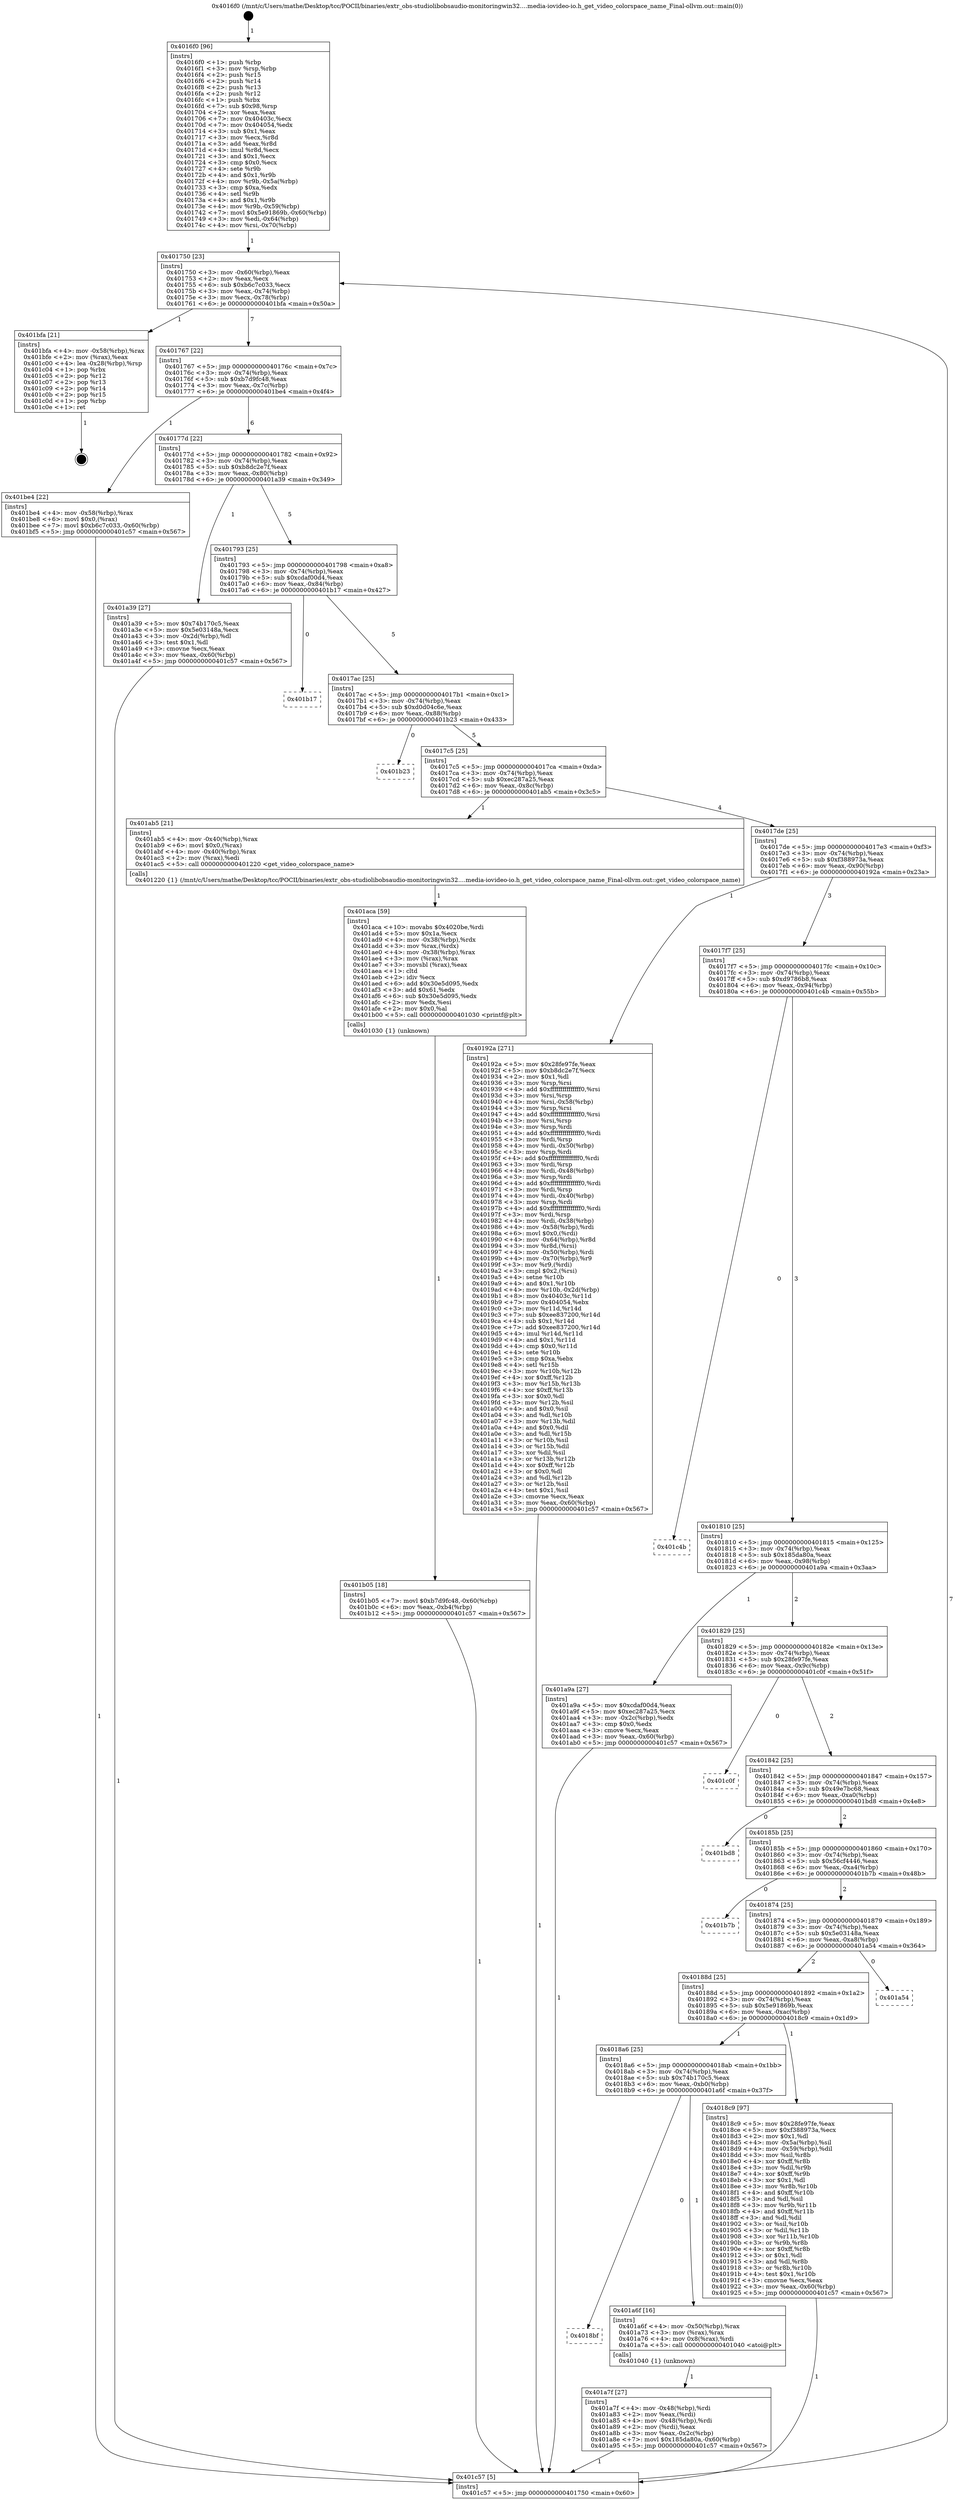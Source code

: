 digraph "0x4016f0" {
  label = "0x4016f0 (/mnt/c/Users/mathe/Desktop/tcc/POCII/binaries/extr_obs-studiolibobsaudio-monitoringwin32....media-iovideo-io.h_get_video_colorspace_name_Final-ollvm.out::main(0))"
  labelloc = "t"
  node[shape=record]

  Entry [label="",width=0.3,height=0.3,shape=circle,fillcolor=black,style=filled]
  "0x401750" [label="{
     0x401750 [23]\l
     | [instrs]\l
     &nbsp;&nbsp;0x401750 \<+3\>: mov -0x60(%rbp),%eax\l
     &nbsp;&nbsp;0x401753 \<+2\>: mov %eax,%ecx\l
     &nbsp;&nbsp;0x401755 \<+6\>: sub $0xb6c7c033,%ecx\l
     &nbsp;&nbsp;0x40175b \<+3\>: mov %eax,-0x74(%rbp)\l
     &nbsp;&nbsp;0x40175e \<+3\>: mov %ecx,-0x78(%rbp)\l
     &nbsp;&nbsp;0x401761 \<+6\>: je 0000000000401bfa \<main+0x50a\>\l
  }"]
  "0x401bfa" [label="{
     0x401bfa [21]\l
     | [instrs]\l
     &nbsp;&nbsp;0x401bfa \<+4\>: mov -0x58(%rbp),%rax\l
     &nbsp;&nbsp;0x401bfe \<+2\>: mov (%rax),%eax\l
     &nbsp;&nbsp;0x401c00 \<+4\>: lea -0x28(%rbp),%rsp\l
     &nbsp;&nbsp;0x401c04 \<+1\>: pop %rbx\l
     &nbsp;&nbsp;0x401c05 \<+2\>: pop %r12\l
     &nbsp;&nbsp;0x401c07 \<+2\>: pop %r13\l
     &nbsp;&nbsp;0x401c09 \<+2\>: pop %r14\l
     &nbsp;&nbsp;0x401c0b \<+2\>: pop %r15\l
     &nbsp;&nbsp;0x401c0d \<+1\>: pop %rbp\l
     &nbsp;&nbsp;0x401c0e \<+1\>: ret\l
  }"]
  "0x401767" [label="{
     0x401767 [22]\l
     | [instrs]\l
     &nbsp;&nbsp;0x401767 \<+5\>: jmp 000000000040176c \<main+0x7c\>\l
     &nbsp;&nbsp;0x40176c \<+3\>: mov -0x74(%rbp),%eax\l
     &nbsp;&nbsp;0x40176f \<+5\>: sub $0xb7d9fc48,%eax\l
     &nbsp;&nbsp;0x401774 \<+3\>: mov %eax,-0x7c(%rbp)\l
     &nbsp;&nbsp;0x401777 \<+6\>: je 0000000000401be4 \<main+0x4f4\>\l
  }"]
  Exit [label="",width=0.3,height=0.3,shape=circle,fillcolor=black,style=filled,peripheries=2]
  "0x401be4" [label="{
     0x401be4 [22]\l
     | [instrs]\l
     &nbsp;&nbsp;0x401be4 \<+4\>: mov -0x58(%rbp),%rax\l
     &nbsp;&nbsp;0x401be8 \<+6\>: movl $0x0,(%rax)\l
     &nbsp;&nbsp;0x401bee \<+7\>: movl $0xb6c7c033,-0x60(%rbp)\l
     &nbsp;&nbsp;0x401bf5 \<+5\>: jmp 0000000000401c57 \<main+0x567\>\l
  }"]
  "0x40177d" [label="{
     0x40177d [22]\l
     | [instrs]\l
     &nbsp;&nbsp;0x40177d \<+5\>: jmp 0000000000401782 \<main+0x92\>\l
     &nbsp;&nbsp;0x401782 \<+3\>: mov -0x74(%rbp),%eax\l
     &nbsp;&nbsp;0x401785 \<+5\>: sub $0xb8dc2e7f,%eax\l
     &nbsp;&nbsp;0x40178a \<+3\>: mov %eax,-0x80(%rbp)\l
     &nbsp;&nbsp;0x40178d \<+6\>: je 0000000000401a39 \<main+0x349\>\l
  }"]
  "0x401b05" [label="{
     0x401b05 [18]\l
     | [instrs]\l
     &nbsp;&nbsp;0x401b05 \<+7\>: movl $0xb7d9fc48,-0x60(%rbp)\l
     &nbsp;&nbsp;0x401b0c \<+6\>: mov %eax,-0xb4(%rbp)\l
     &nbsp;&nbsp;0x401b12 \<+5\>: jmp 0000000000401c57 \<main+0x567\>\l
  }"]
  "0x401a39" [label="{
     0x401a39 [27]\l
     | [instrs]\l
     &nbsp;&nbsp;0x401a39 \<+5\>: mov $0x74b170c5,%eax\l
     &nbsp;&nbsp;0x401a3e \<+5\>: mov $0x5e03148a,%ecx\l
     &nbsp;&nbsp;0x401a43 \<+3\>: mov -0x2d(%rbp),%dl\l
     &nbsp;&nbsp;0x401a46 \<+3\>: test $0x1,%dl\l
     &nbsp;&nbsp;0x401a49 \<+3\>: cmovne %ecx,%eax\l
     &nbsp;&nbsp;0x401a4c \<+3\>: mov %eax,-0x60(%rbp)\l
     &nbsp;&nbsp;0x401a4f \<+5\>: jmp 0000000000401c57 \<main+0x567\>\l
  }"]
  "0x401793" [label="{
     0x401793 [25]\l
     | [instrs]\l
     &nbsp;&nbsp;0x401793 \<+5\>: jmp 0000000000401798 \<main+0xa8\>\l
     &nbsp;&nbsp;0x401798 \<+3\>: mov -0x74(%rbp),%eax\l
     &nbsp;&nbsp;0x40179b \<+5\>: sub $0xcdaf00d4,%eax\l
     &nbsp;&nbsp;0x4017a0 \<+6\>: mov %eax,-0x84(%rbp)\l
     &nbsp;&nbsp;0x4017a6 \<+6\>: je 0000000000401b17 \<main+0x427\>\l
  }"]
  "0x401aca" [label="{
     0x401aca [59]\l
     | [instrs]\l
     &nbsp;&nbsp;0x401aca \<+10\>: movabs $0x4020be,%rdi\l
     &nbsp;&nbsp;0x401ad4 \<+5\>: mov $0x1a,%ecx\l
     &nbsp;&nbsp;0x401ad9 \<+4\>: mov -0x38(%rbp),%rdx\l
     &nbsp;&nbsp;0x401add \<+3\>: mov %rax,(%rdx)\l
     &nbsp;&nbsp;0x401ae0 \<+4\>: mov -0x38(%rbp),%rax\l
     &nbsp;&nbsp;0x401ae4 \<+3\>: mov (%rax),%rax\l
     &nbsp;&nbsp;0x401ae7 \<+3\>: movsbl (%rax),%eax\l
     &nbsp;&nbsp;0x401aea \<+1\>: cltd\l
     &nbsp;&nbsp;0x401aeb \<+2\>: idiv %ecx\l
     &nbsp;&nbsp;0x401aed \<+6\>: add $0x30e5d095,%edx\l
     &nbsp;&nbsp;0x401af3 \<+3\>: add $0x61,%edx\l
     &nbsp;&nbsp;0x401af6 \<+6\>: sub $0x30e5d095,%edx\l
     &nbsp;&nbsp;0x401afc \<+2\>: mov %edx,%esi\l
     &nbsp;&nbsp;0x401afe \<+2\>: mov $0x0,%al\l
     &nbsp;&nbsp;0x401b00 \<+5\>: call 0000000000401030 \<printf@plt\>\l
     | [calls]\l
     &nbsp;&nbsp;0x401030 \{1\} (unknown)\l
  }"]
  "0x401b17" [label="{
     0x401b17\l
  }", style=dashed]
  "0x4017ac" [label="{
     0x4017ac [25]\l
     | [instrs]\l
     &nbsp;&nbsp;0x4017ac \<+5\>: jmp 00000000004017b1 \<main+0xc1\>\l
     &nbsp;&nbsp;0x4017b1 \<+3\>: mov -0x74(%rbp),%eax\l
     &nbsp;&nbsp;0x4017b4 \<+5\>: sub $0xd0d04c6e,%eax\l
     &nbsp;&nbsp;0x4017b9 \<+6\>: mov %eax,-0x88(%rbp)\l
     &nbsp;&nbsp;0x4017bf \<+6\>: je 0000000000401b23 \<main+0x433\>\l
  }"]
  "0x401a7f" [label="{
     0x401a7f [27]\l
     | [instrs]\l
     &nbsp;&nbsp;0x401a7f \<+4\>: mov -0x48(%rbp),%rdi\l
     &nbsp;&nbsp;0x401a83 \<+2\>: mov %eax,(%rdi)\l
     &nbsp;&nbsp;0x401a85 \<+4\>: mov -0x48(%rbp),%rdi\l
     &nbsp;&nbsp;0x401a89 \<+2\>: mov (%rdi),%eax\l
     &nbsp;&nbsp;0x401a8b \<+3\>: mov %eax,-0x2c(%rbp)\l
     &nbsp;&nbsp;0x401a8e \<+7\>: movl $0x185da80a,-0x60(%rbp)\l
     &nbsp;&nbsp;0x401a95 \<+5\>: jmp 0000000000401c57 \<main+0x567\>\l
  }"]
  "0x401b23" [label="{
     0x401b23\l
  }", style=dashed]
  "0x4017c5" [label="{
     0x4017c5 [25]\l
     | [instrs]\l
     &nbsp;&nbsp;0x4017c5 \<+5\>: jmp 00000000004017ca \<main+0xda\>\l
     &nbsp;&nbsp;0x4017ca \<+3\>: mov -0x74(%rbp),%eax\l
     &nbsp;&nbsp;0x4017cd \<+5\>: sub $0xec287a25,%eax\l
     &nbsp;&nbsp;0x4017d2 \<+6\>: mov %eax,-0x8c(%rbp)\l
     &nbsp;&nbsp;0x4017d8 \<+6\>: je 0000000000401ab5 \<main+0x3c5\>\l
  }"]
  "0x4018bf" [label="{
     0x4018bf\l
  }", style=dashed]
  "0x401ab5" [label="{
     0x401ab5 [21]\l
     | [instrs]\l
     &nbsp;&nbsp;0x401ab5 \<+4\>: mov -0x40(%rbp),%rax\l
     &nbsp;&nbsp;0x401ab9 \<+6\>: movl $0x0,(%rax)\l
     &nbsp;&nbsp;0x401abf \<+4\>: mov -0x40(%rbp),%rax\l
     &nbsp;&nbsp;0x401ac3 \<+2\>: mov (%rax),%edi\l
     &nbsp;&nbsp;0x401ac5 \<+5\>: call 0000000000401220 \<get_video_colorspace_name\>\l
     | [calls]\l
     &nbsp;&nbsp;0x401220 \{1\} (/mnt/c/Users/mathe/Desktop/tcc/POCII/binaries/extr_obs-studiolibobsaudio-monitoringwin32....media-iovideo-io.h_get_video_colorspace_name_Final-ollvm.out::get_video_colorspace_name)\l
  }"]
  "0x4017de" [label="{
     0x4017de [25]\l
     | [instrs]\l
     &nbsp;&nbsp;0x4017de \<+5\>: jmp 00000000004017e3 \<main+0xf3\>\l
     &nbsp;&nbsp;0x4017e3 \<+3\>: mov -0x74(%rbp),%eax\l
     &nbsp;&nbsp;0x4017e6 \<+5\>: sub $0xf388973a,%eax\l
     &nbsp;&nbsp;0x4017eb \<+6\>: mov %eax,-0x90(%rbp)\l
     &nbsp;&nbsp;0x4017f1 \<+6\>: je 000000000040192a \<main+0x23a\>\l
  }"]
  "0x401a6f" [label="{
     0x401a6f [16]\l
     | [instrs]\l
     &nbsp;&nbsp;0x401a6f \<+4\>: mov -0x50(%rbp),%rax\l
     &nbsp;&nbsp;0x401a73 \<+3\>: mov (%rax),%rax\l
     &nbsp;&nbsp;0x401a76 \<+4\>: mov 0x8(%rax),%rdi\l
     &nbsp;&nbsp;0x401a7a \<+5\>: call 0000000000401040 \<atoi@plt\>\l
     | [calls]\l
     &nbsp;&nbsp;0x401040 \{1\} (unknown)\l
  }"]
  "0x40192a" [label="{
     0x40192a [271]\l
     | [instrs]\l
     &nbsp;&nbsp;0x40192a \<+5\>: mov $0x28fe97fe,%eax\l
     &nbsp;&nbsp;0x40192f \<+5\>: mov $0xb8dc2e7f,%ecx\l
     &nbsp;&nbsp;0x401934 \<+2\>: mov $0x1,%dl\l
     &nbsp;&nbsp;0x401936 \<+3\>: mov %rsp,%rsi\l
     &nbsp;&nbsp;0x401939 \<+4\>: add $0xfffffffffffffff0,%rsi\l
     &nbsp;&nbsp;0x40193d \<+3\>: mov %rsi,%rsp\l
     &nbsp;&nbsp;0x401940 \<+4\>: mov %rsi,-0x58(%rbp)\l
     &nbsp;&nbsp;0x401944 \<+3\>: mov %rsp,%rsi\l
     &nbsp;&nbsp;0x401947 \<+4\>: add $0xfffffffffffffff0,%rsi\l
     &nbsp;&nbsp;0x40194b \<+3\>: mov %rsi,%rsp\l
     &nbsp;&nbsp;0x40194e \<+3\>: mov %rsp,%rdi\l
     &nbsp;&nbsp;0x401951 \<+4\>: add $0xfffffffffffffff0,%rdi\l
     &nbsp;&nbsp;0x401955 \<+3\>: mov %rdi,%rsp\l
     &nbsp;&nbsp;0x401958 \<+4\>: mov %rdi,-0x50(%rbp)\l
     &nbsp;&nbsp;0x40195c \<+3\>: mov %rsp,%rdi\l
     &nbsp;&nbsp;0x40195f \<+4\>: add $0xfffffffffffffff0,%rdi\l
     &nbsp;&nbsp;0x401963 \<+3\>: mov %rdi,%rsp\l
     &nbsp;&nbsp;0x401966 \<+4\>: mov %rdi,-0x48(%rbp)\l
     &nbsp;&nbsp;0x40196a \<+3\>: mov %rsp,%rdi\l
     &nbsp;&nbsp;0x40196d \<+4\>: add $0xfffffffffffffff0,%rdi\l
     &nbsp;&nbsp;0x401971 \<+3\>: mov %rdi,%rsp\l
     &nbsp;&nbsp;0x401974 \<+4\>: mov %rdi,-0x40(%rbp)\l
     &nbsp;&nbsp;0x401978 \<+3\>: mov %rsp,%rdi\l
     &nbsp;&nbsp;0x40197b \<+4\>: add $0xfffffffffffffff0,%rdi\l
     &nbsp;&nbsp;0x40197f \<+3\>: mov %rdi,%rsp\l
     &nbsp;&nbsp;0x401982 \<+4\>: mov %rdi,-0x38(%rbp)\l
     &nbsp;&nbsp;0x401986 \<+4\>: mov -0x58(%rbp),%rdi\l
     &nbsp;&nbsp;0x40198a \<+6\>: movl $0x0,(%rdi)\l
     &nbsp;&nbsp;0x401990 \<+4\>: mov -0x64(%rbp),%r8d\l
     &nbsp;&nbsp;0x401994 \<+3\>: mov %r8d,(%rsi)\l
     &nbsp;&nbsp;0x401997 \<+4\>: mov -0x50(%rbp),%rdi\l
     &nbsp;&nbsp;0x40199b \<+4\>: mov -0x70(%rbp),%r9\l
     &nbsp;&nbsp;0x40199f \<+3\>: mov %r9,(%rdi)\l
     &nbsp;&nbsp;0x4019a2 \<+3\>: cmpl $0x2,(%rsi)\l
     &nbsp;&nbsp;0x4019a5 \<+4\>: setne %r10b\l
     &nbsp;&nbsp;0x4019a9 \<+4\>: and $0x1,%r10b\l
     &nbsp;&nbsp;0x4019ad \<+4\>: mov %r10b,-0x2d(%rbp)\l
     &nbsp;&nbsp;0x4019b1 \<+8\>: mov 0x40403c,%r11d\l
     &nbsp;&nbsp;0x4019b9 \<+7\>: mov 0x404054,%ebx\l
     &nbsp;&nbsp;0x4019c0 \<+3\>: mov %r11d,%r14d\l
     &nbsp;&nbsp;0x4019c3 \<+7\>: sub $0xee837200,%r14d\l
     &nbsp;&nbsp;0x4019ca \<+4\>: sub $0x1,%r14d\l
     &nbsp;&nbsp;0x4019ce \<+7\>: add $0xee837200,%r14d\l
     &nbsp;&nbsp;0x4019d5 \<+4\>: imul %r14d,%r11d\l
     &nbsp;&nbsp;0x4019d9 \<+4\>: and $0x1,%r11d\l
     &nbsp;&nbsp;0x4019dd \<+4\>: cmp $0x0,%r11d\l
     &nbsp;&nbsp;0x4019e1 \<+4\>: sete %r10b\l
     &nbsp;&nbsp;0x4019e5 \<+3\>: cmp $0xa,%ebx\l
     &nbsp;&nbsp;0x4019e8 \<+4\>: setl %r15b\l
     &nbsp;&nbsp;0x4019ec \<+3\>: mov %r10b,%r12b\l
     &nbsp;&nbsp;0x4019ef \<+4\>: xor $0xff,%r12b\l
     &nbsp;&nbsp;0x4019f3 \<+3\>: mov %r15b,%r13b\l
     &nbsp;&nbsp;0x4019f6 \<+4\>: xor $0xff,%r13b\l
     &nbsp;&nbsp;0x4019fa \<+3\>: xor $0x0,%dl\l
     &nbsp;&nbsp;0x4019fd \<+3\>: mov %r12b,%sil\l
     &nbsp;&nbsp;0x401a00 \<+4\>: and $0x0,%sil\l
     &nbsp;&nbsp;0x401a04 \<+3\>: and %dl,%r10b\l
     &nbsp;&nbsp;0x401a07 \<+3\>: mov %r13b,%dil\l
     &nbsp;&nbsp;0x401a0a \<+4\>: and $0x0,%dil\l
     &nbsp;&nbsp;0x401a0e \<+3\>: and %dl,%r15b\l
     &nbsp;&nbsp;0x401a11 \<+3\>: or %r10b,%sil\l
     &nbsp;&nbsp;0x401a14 \<+3\>: or %r15b,%dil\l
     &nbsp;&nbsp;0x401a17 \<+3\>: xor %dil,%sil\l
     &nbsp;&nbsp;0x401a1a \<+3\>: or %r13b,%r12b\l
     &nbsp;&nbsp;0x401a1d \<+4\>: xor $0xff,%r12b\l
     &nbsp;&nbsp;0x401a21 \<+3\>: or $0x0,%dl\l
     &nbsp;&nbsp;0x401a24 \<+3\>: and %dl,%r12b\l
     &nbsp;&nbsp;0x401a27 \<+3\>: or %r12b,%sil\l
     &nbsp;&nbsp;0x401a2a \<+4\>: test $0x1,%sil\l
     &nbsp;&nbsp;0x401a2e \<+3\>: cmovne %ecx,%eax\l
     &nbsp;&nbsp;0x401a31 \<+3\>: mov %eax,-0x60(%rbp)\l
     &nbsp;&nbsp;0x401a34 \<+5\>: jmp 0000000000401c57 \<main+0x567\>\l
  }"]
  "0x4017f7" [label="{
     0x4017f7 [25]\l
     | [instrs]\l
     &nbsp;&nbsp;0x4017f7 \<+5\>: jmp 00000000004017fc \<main+0x10c\>\l
     &nbsp;&nbsp;0x4017fc \<+3\>: mov -0x74(%rbp),%eax\l
     &nbsp;&nbsp;0x4017ff \<+5\>: sub $0xd9786b8,%eax\l
     &nbsp;&nbsp;0x401804 \<+6\>: mov %eax,-0x94(%rbp)\l
     &nbsp;&nbsp;0x40180a \<+6\>: je 0000000000401c4b \<main+0x55b\>\l
  }"]
  "0x4016f0" [label="{
     0x4016f0 [96]\l
     | [instrs]\l
     &nbsp;&nbsp;0x4016f0 \<+1\>: push %rbp\l
     &nbsp;&nbsp;0x4016f1 \<+3\>: mov %rsp,%rbp\l
     &nbsp;&nbsp;0x4016f4 \<+2\>: push %r15\l
     &nbsp;&nbsp;0x4016f6 \<+2\>: push %r14\l
     &nbsp;&nbsp;0x4016f8 \<+2\>: push %r13\l
     &nbsp;&nbsp;0x4016fa \<+2\>: push %r12\l
     &nbsp;&nbsp;0x4016fc \<+1\>: push %rbx\l
     &nbsp;&nbsp;0x4016fd \<+7\>: sub $0x98,%rsp\l
     &nbsp;&nbsp;0x401704 \<+2\>: xor %eax,%eax\l
     &nbsp;&nbsp;0x401706 \<+7\>: mov 0x40403c,%ecx\l
     &nbsp;&nbsp;0x40170d \<+7\>: mov 0x404054,%edx\l
     &nbsp;&nbsp;0x401714 \<+3\>: sub $0x1,%eax\l
     &nbsp;&nbsp;0x401717 \<+3\>: mov %ecx,%r8d\l
     &nbsp;&nbsp;0x40171a \<+3\>: add %eax,%r8d\l
     &nbsp;&nbsp;0x40171d \<+4\>: imul %r8d,%ecx\l
     &nbsp;&nbsp;0x401721 \<+3\>: and $0x1,%ecx\l
     &nbsp;&nbsp;0x401724 \<+3\>: cmp $0x0,%ecx\l
     &nbsp;&nbsp;0x401727 \<+4\>: sete %r9b\l
     &nbsp;&nbsp;0x40172b \<+4\>: and $0x1,%r9b\l
     &nbsp;&nbsp;0x40172f \<+4\>: mov %r9b,-0x5a(%rbp)\l
     &nbsp;&nbsp;0x401733 \<+3\>: cmp $0xa,%edx\l
     &nbsp;&nbsp;0x401736 \<+4\>: setl %r9b\l
     &nbsp;&nbsp;0x40173a \<+4\>: and $0x1,%r9b\l
     &nbsp;&nbsp;0x40173e \<+4\>: mov %r9b,-0x59(%rbp)\l
     &nbsp;&nbsp;0x401742 \<+7\>: movl $0x5e91869b,-0x60(%rbp)\l
     &nbsp;&nbsp;0x401749 \<+3\>: mov %edi,-0x64(%rbp)\l
     &nbsp;&nbsp;0x40174c \<+4\>: mov %rsi,-0x70(%rbp)\l
  }"]
  "0x401c4b" [label="{
     0x401c4b\l
  }", style=dashed]
  "0x401810" [label="{
     0x401810 [25]\l
     | [instrs]\l
     &nbsp;&nbsp;0x401810 \<+5\>: jmp 0000000000401815 \<main+0x125\>\l
     &nbsp;&nbsp;0x401815 \<+3\>: mov -0x74(%rbp),%eax\l
     &nbsp;&nbsp;0x401818 \<+5\>: sub $0x185da80a,%eax\l
     &nbsp;&nbsp;0x40181d \<+6\>: mov %eax,-0x98(%rbp)\l
     &nbsp;&nbsp;0x401823 \<+6\>: je 0000000000401a9a \<main+0x3aa\>\l
  }"]
  "0x401c57" [label="{
     0x401c57 [5]\l
     | [instrs]\l
     &nbsp;&nbsp;0x401c57 \<+5\>: jmp 0000000000401750 \<main+0x60\>\l
  }"]
  "0x401a9a" [label="{
     0x401a9a [27]\l
     | [instrs]\l
     &nbsp;&nbsp;0x401a9a \<+5\>: mov $0xcdaf00d4,%eax\l
     &nbsp;&nbsp;0x401a9f \<+5\>: mov $0xec287a25,%ecx\l
     &nbsp;&nbsp;0x401aa4 \<+3\>: mov -0x2c(%rbp),%edx\l
     &nbsp;&nbsp;0x401aa7 \<+3\>: cmp $0x0,%edx\l
     &nbsp;&nbsp;0x401aaa \<+3\>: cmove %ecx,%eax\l
     &nbsp;&nbsp;0x401aad \<+3\>: mov %eax,-0x60(%rbp)\l
     &nbsp;&nbsp;0x401ab0 \<+5\>: jmp 0000000000401c57 \<main+0x567\>\l
  }"]
  "0x401829" [label="{
     0x401829 [25]\l
     | [instrs]\l
     &nbsp;&nbsp;0x401829 \<+5\>: jmp 000000000040182e \<main+0x13e\>\l
     &nbsp;&nbsp;0x40182e \<+3\>: mov -0x74(%rbp),%eax\l
     &nbsp;&nbsp;0x401831 \<+5\>: sub $0x28fe97fe,%eax\l
     &nbsp;&nbsp;0x401836 \<+6\>: mov %eax,-0x9c(%rbp)\l
     &nbsp;&nbsp;0x40183c \<+6\>: je 0000000000401c0f \<main+0x51f\>\l
  }"]
  "0x4018a6" [label="{
     0x4018a6 [25]\l
     | [instrs]\l
     &nbsp;&nbsp;0x4018a6 \<+5\>: jmp 00000000004018ab \<main+0x1bb\>\l
     &nbsp;&nbsp;0x4018ab \<+3\>: mov -0x74(%rbp),%eax\l
     &nbsp;&nbsp;0x4018ae \<+5\>: sub $0x74b170c5,%eax\l
     &nbsp;&nbsp;0x4018b3 \<+6\>: mov %eax,-0xb0(%rbp)\l
     &nbsp;&nbsp;0x4018b9 \<+6\>: je 0000000000401a6f \<main+0x37f\>\l
  }"]
  "0x401c0f" [label="{
     0x401c0f\l
  }", style=dashed]
  "0x401842" [label="{
     0x401842 [25]\l
     | [instrs]\l
     &nbsp;&nbsp;0x401842 \<+5\>: jmp 0000000000401847 \<main+0x157\>\l
     &nbsp;&nbsp;0x401847 \<+3\>: mov -0x74(%rbp),%eax\l
     &nbsp;&nbsp;0x40184a \<+5\>: sub $0x49e7bc68,%eax\l
     &nbsp;&nbsp;0x40184f \<+6\>: mov %eax,-0xa0(%rbp)\l
     &nbsp;&nbsp;0x401855 \<+6\>: je 0000000000401bd8 \<main+0x4e8\>\l
  }"]
  "0x4018c9" [label="{
     0x4018c9 [97]\l
     | [instrs]\l
     &nbsp;&nbsp;0x4018c9 \<+5\>: mov $0x28fe97fe,%eax\l
     &nbsp;&nbsp;0x4018ce \<+5\>: mov $0xf388973a,%ecx\l
     &nbsp;&nbsp;0x4018d3 \<+2\>: mov $0x1,%dl\l
     &nbsp;&nbsp;0x4018d5 \<+4\>: mov -0x5a(%rbp),%sil\l
     &nbsp;&nbsp;0x4018d9 \<+4\>: mov -0x59(%rbp),%dil\l
     &nbsp;&nbsp;0x4018dd \<+3\>: mov %sil,%r8b\l
     &nbsp;&nbsp;0x4018e0 \<+4\>: xor $0xff,%r8b\l
     &nbsp;&nbsp;0x4018e4 \<+3\>: mov %dil,%r9b\l
     &nbsp;&nbsp;0x4018e7 \<+4\>: xor $0xff,%r9b\l
     &nbsp;&nbsp;0x4018eb \<+3\>: xor $0x1,%dl\l
     &nbsp;&nbsp;0x4018ee \<+3\>: mov %r8b,%r10b\l
     &nbsp;&nbsp;0x4018f1 \<+4\>: and $0xff,%r10b\l
     &nbsp;&nbsp;0x4018f5 \<+3\>: and %dl,%sil\l
     &nbsp;&nbsp;0x4018f8 \<+3\>: mov %r9b,%r11b\l
     &nbsp;&nbsp;0x4018fb \<+4\>: and $0xff,%r11b\l
     &nbsp;&nbsp;0x4018ff \<+3\>: and %dl,%dil\l
     &nbsp;&nbsp;0x401902 \<+3\>: or %sil,%r10b\l
     &nbsp;&nbsp;0x401905 \<+3\>: or %dil,%r11b\l
     &nbsp;&nbsp;0x401908 \<+3\>: xor %r11b,%r10b\l
     &nbsp;&nbsp;0x40190b \<+3\>: or %r9b,%r8b\l
     &nbsp;&nbsp;0x40190e \<+4\>: xor $0xff,%r8b\l
     &nbsp;&nbsp;0x401912 \<+3\>: or $0x1,%dl\l
     &nbsp;&nbsp;0x401915 \<+3\>: and %dl,%r8b\l
     &nbsp;&nbsp;0x401918 \<+3\>: or %r8b,%r10b\l
     &nbsp;&nbsp;0x40191b \<+4\>: test $0x1,%r10b\l
     &nbsp;&nbsp;0x40191f \<+3\>: cmovne %ecx,%eax\l
     &nbsp;&nbsp;0x401922 \<+3\>: mov %eax,-0x60(%rbp)\l
     &nbsp;&nbsp;0x401925 \<+5\>: jmp 0000000000401c57 \<main+0x567\>\l
  }"]
  "0x401bd8" [label="{
     0x401bd8\l
  }", style=dashed]
  "0x40185b" [label="{
     0x40185b [25]\l
     | [instrs]\l
     &nbsp;&nbsp;0x40185b \<+5\>: jmp 0000000000401860 \<main+0x170\>\l
     &nbsp;&nbsp;0x401860 \<+3\>: mov -0x74(%rbp),%eax\l
     &nbsp;&nbsp;0x401863 \<+5\>: sub $0x56cf4446,%eax\l
     &nbsp;&nbsp;0x401868 \<+6\>: mov %eax,-0xa4(%rbp)\l
     &nbsp;&nbsp;0x40186e \<+6\>: je 0000000000401b7b \<main+0x48b\>\l
  }"]
  "0x40188d" [label="{
     0x40188d [25]\l
     | [instrs]\l
     &nbsp;&nbsp;0x40188d \<+5\>: jmp 0000000000401892 \<main+0x1a2\>\l
     &nbsp;&nbsp;0x401892 \<+3\>: mov -0x74(%rbp),%eax\l
     &nbsp;&nbsp;0x401895 \<+5\>: sub $0x5e91869b,%eax\l
     &nbsp;&nbsp;0x40189a \<+6\>: mov %eax,-0xac(%rbp)\l
     &nbsp;&nbsp;0x4018a0 \<+6\>: je 00000000004018c9 \<main+0x1d9\>\l
  }"]
  "0x401b7b" [label="{
     0x401b7b\l
  }", style=dashed]
  "0x401874" [label="{
     0x401874 [25]\l
     | [instrs]\l
     &nbsp;&nbsp;0x401874 \<+5\>: jmp 0000000000401879 \<main+0x189\>\l
     &nbsp;&nbsp;0x401879 \<+3\>: mov -0x74(%rbp),%eax\l
     &nbsp;&nbsp;0x40187c \<+5\>: sub $0x5e03148a,%eax\l
     &nbsp;&nbsp;0x401881 \<+6\>: mov %eax,-0xa8(%rbp)\l
     &nbsp;&nbsp;0x401887 \<+6\>: je 0000000000401a54 \<main+0x364\>\l
  }"]
  "0x401a54" [label="{
     0x401a54\l
  }", style=dashed]
  Entry -> "0x4016f0" [label=" 1"]
  "0x401750" -> "0x401bfa" [label=" 1"]
  "0x401750" -> "0x401767" [label=" 7"]
  "0x401bfa" -> Exit [label=" 1"]
  "0x401767" -> "0x401be4" [label=" 1"]
  "0x401767" -> "0x40177d" [label=" 6"]
  "0x401be4" -> "0x401c57" [label=" 1"]
  "0x40177d" -> "0x401a39" [label=" 1"]
  "0x40177d" -> "0x401793" [label=" 5"]
  "0x401b05" -> "0x401c57" [label=" 1"]
  "0x401793" -> "0x401b17" [label=" 0"]
  "0x401793" -> "0x4017ac" [label=" 5"]
  "0x401aca" -> "0x401b05" [label=" 1"]
  "0x4017ac" -> "0x401b23" [label=" 0"]
  "0x4017ac" -> "0x4017c5" [label=" 5"]
  "0x401ab5" -> "0x401aca" [label=" 1"]
  "0x4017c5" -> "0x401ab5" [label=" 1"]
  "0x4017c5" -> "0x4017de" [label=" 4"]
  "0x401a9a" -> "0x401c57" [label=" 1"]
  "0x4017de" -> "0x40192a" [label=" 1"]
  "0x4017de" -> "0x4017f7" [label=" 3"]
  "0x401a7f" -> "0x401c57" [label=" 1"]
  "0x4017f7" -> "0x401c4b" [label=" 0"]
  "0x4017f7" -> "0x401810" [label=" 3"]
  "0x4018a6" -> "0x401a6f" [label=" 1"]
  "0x401810" -> "0x401a9a" [label=" 1"]
  "0x401810" -> "0x401829" [label=" 2"]
  "0x401a6f" -> "0x401a7f" [label=" 1"]
  "0x401829" -> "0x401c0f" [label=" 0"]
  "0x401829" -> "0x401842" [label=" 2"]
  "0x401a39" -> "0x401c57" [label=" 1"]
  "0x401842" -> "0x401bd8" [label=" 0"]
  "0x401842" -> "0x40185b" [label=" 2"]
  "0x40192a" -> "0x401c57" [label=" 1"]
  "0x40185b" -> "0x401b7b" [label=" 0"]
  "0x40185b" -> "0x401874" [label=" 2"]
  "0x401c57" -> "0x401750" [label=" 7"]
  "0x401874" -> "0x401a54" [label=" 0"]
  "0x401874" -> "0x40188d" [label=" 2"]
  "0x4018a6" -> "0x4018bf" [label=" 0"]
  "0x40188d" -> "0x4018c9" [label=" 1"]
  "0x40188d" -> "0x4018a6" [label=" 1"]
  "0x4018c9" -> "0x401c57" [label=" 1"]
  "0x4016f0" -> "0x401750" [label=" 1"]
}
